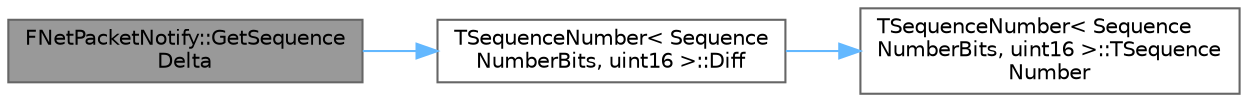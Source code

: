 digraph "FNetPacketNotify::GetSequenceDelta"
{
 // INTERACTIVE_SVG=YES
 // LATEX_PDF_SIZE
  bgcolor="transparent";
  edge [fontname=Helvetica,fontsize=10,labelfontname=Helvetica,labelfontsize=10];
  node [fontname=Helvetica,fontsize=10,shape=box,height=0.2,width=0.4];
  rankdir="LR";
  Node1 [id="Node000001",label="FNetPacketNotify::GetSequence\lDelta",height=0.2,width=0.4,color="gray40", fillcolor="grey60", style="filled", fontcolor="black",tooltip="Gets the delta between the present sequence, and the sequence inside the specified header - if the de..."];
  Node1 -> Node2 [id="edge1_Node000001_Node000002",color="steelblue1",style="solid",tooltip=" "];
  Node2 [id="Node000002",label="TSequenceNumber\< Sequence\lNumberBits, uint16 \>::Diff",height=0.2,width=0.4,color="grey40", fillcolor="white", style="filled",URL="$d3/d0e/classTSequenceNumber.html#ae82cc0c0ff801e683ffddc300dc32f71",tooltip=" "];
  Node2 -> Node3 [id="edge2_Node000002_Node000003",color="steelblue1",style="solid",tooltip=" "];
  Node3 [id="Node000003",label="TSequenceNumber\< Sequence\lNumberBits, uint16 \>::TSequence\lNumber",height=0.2,width=0.4,color="grey40", fillcolor="white", style="filled",URL="$d3/d0e/classTSequenceNumber.html#a34256b3bb655c002136a329b34ecc0ae",tooltip=" "];
}
